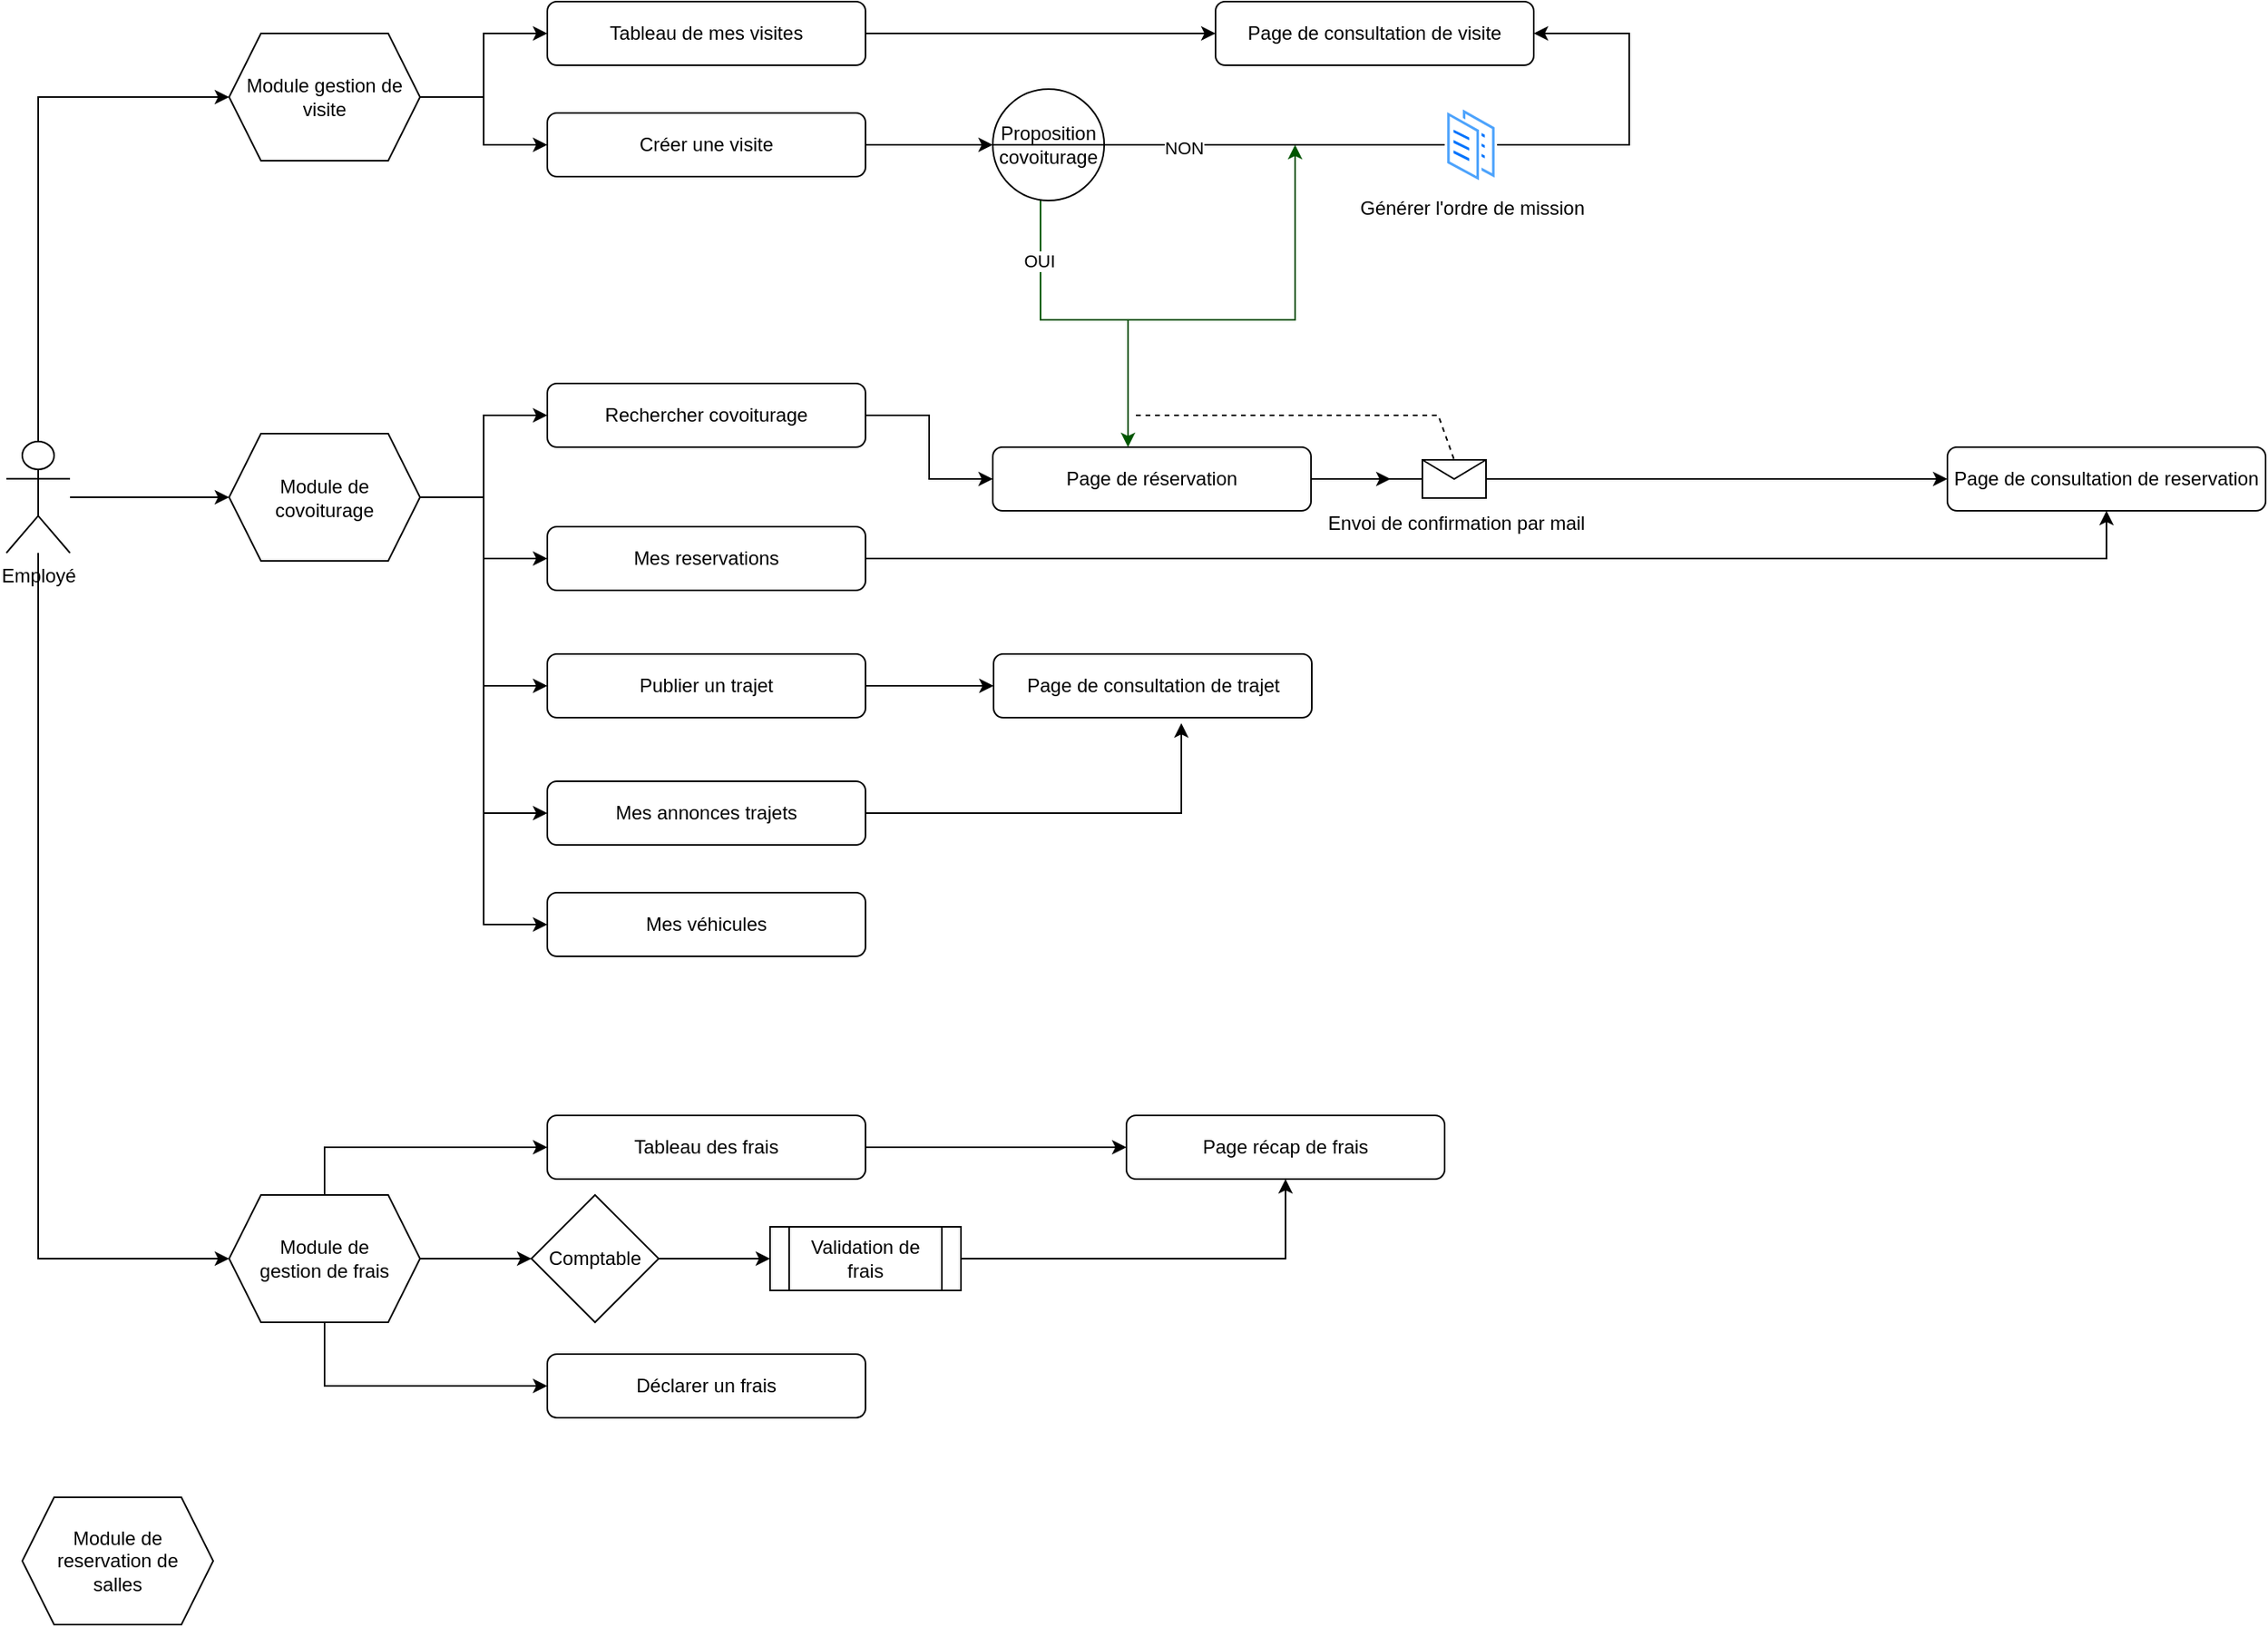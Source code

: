 <mxfile version="22.0.6" type="github">
  <diagram name="Page-1" id="EwJzgOxm_G4XAECukwM9">
    <mxGraphModel dx="3354" dy="782" grid="1" gridSize="10" guides="1" tooltips="1" connect="1" arrows="1" fold="1" page="1" pageScale="1" pageWidth="827" pageHeight="1169" math="0" shadow="0">
      <root>
        <mxCell id="0" />
        <mxCell id="1" parent="0" />
        <mxCell id="X8dY0_izw5UKXWrUzNRc-6" style="edgeStyle=orthogonalEdgeStyle;rounded=0;orthogonalLoop=1;jettySize=auto;html=1;entryX=0;entryY=0.5;entryDx=0;entryDy=0;" parent="1" target="cjrAuWvBvFFg3mzQt87p-3" edge="1">
          <mxGeometry relative="1" as="geometry">
            <mxPoint x="80" y="340" as="sourcePoint" />
            <Array as="points">
              <mxPoint x="80" y="120" />
            </Array>
          </mxGeometry>
        </mxCell>
        <mxCell id="X8dY0_izw5UKXWrUzNRc-15" style="edgeStyle=orthogonalEdgeStyle;rounded=0;orthogonalLoop=1;jettySize=auto;html=1;" parent="1" source="cjrAuWvBvFFg3mzQt87p-3" target="cjrAuWvBvFFg3mzQt87p-7" edge="1">
          <mxGeometry relative="1" as="geometry" />
        </mxCell>
        <mxCell id="X8dY0_izw5UKXWrUzNRc-16" style="edgeStyle=orthogonalEdgeStyle;rounded=0;orthogonalLoop=1;jettySize=auto;html=1;entryX=0;entryY=0.5;entryDx=0;entryDy=0;" parent="1" source="cjrAuWvBvFFg3mzQt87p-3" target="cjrAuWvBvFFg3mzQt87p-5" edge="1">
          <mxGeometry relative="1" as="geometry" />
        </mxCell>
        <mxCell id="cjrAuWvBvFFg3mzQt87p-3" value="Module gestion de visite" style="shape=hexagon;perimeter=hexagonPerimeter2;whiteSpace=wrap;html=1;fixedSize=1;" parent="1" vertex="1">
          <mxGeometry x="200" y="80" width="120" height="80" as="geometry" />
        </mxCell>
        <mxCell id="cjrAuWvBvFFg3mzQt87p-53" style="edgeStyle=orthogonalEdgeStyle;rounded=0;orthogonalLoop=1;jettySize=auto;html=1;entryX=0;entryY=0.5;entryDx=0;entryDy=0;" parent="1" source="cjrAuWvBvFFg3mzQt87p-5" target="cjrAuWvBvFFg3mzQt87p-52" edge="1">
          <mxGeometry relative="1" as="geometry" />
        </mxCell>
        <mxCell id="cjrAuWvBvFFg3mzQt87p-5" value="Créer une visite" style="rounded=1;whiteSpace=wrap;html=1;" parent="1" vertex="1">
          <mxGeometry x="400" y="130" width="200" height="40" as="geometry" />
        </mxCell>
        <mxCell id="cjrAuWvBvFFg3mzQt87p-6" value="Page de consultation de visite" style="rounded=1;whiteSpace=wrap;html=1;" parent="1" vertex="1">
          <mxGeometry x="820" y="60" width="200" height="40" as="geometry" />
        </mxCell>
        <mxCell id="cjrAuWvBvFFg3mzQt87p-49" style="edgeStyle=orthogonalEdgeStyle;rounded=0;orthogonalLoop=1;jettySize=auto;html=1;entryX=0;entryY=0.5;entryDx=0;entryDy=0;" parent="1" source="cjrAuWvBvFFg3mzQt87p-7" target="cjrAuWvBvFFg3mzQt87p-6" edge="1">
          <mxGeometry relative="1" as="geometry" />
        </mxCell>
        <mxCell id="cjrAuWvBvFFg3mzQt87p-7" value="Tableau de mes visites" style="rounded=1;whiteSpace=wrap;html=1;" parent="1" vertex="1">
          <mxGeometry x="400" y="60" width="200" height="40" as="geometry" />
        </mxCell>
        <mxCell id="X8dY0_izw5UKXWrUzNRc-17" style="edgeStyle=orthogonalEdgeStyle;rounded=0;orthogonalLoop=1;jettySize=auto;html=1;entryX=0;entryY=0.5;entryDx=0;entryDy=0;" parent="1" source="cjrAuWvBvFFg3mzQt87p-8" target="cjrAuWvBvFFg3mzQt87p-37" edge="1">
          <mxGeometry relative="1" as="geometry" />
        </mxCell>
        <mxCell id="X8dY0_izw5UKXWrUzNRc-18" style="edgeStyle=orthogonalEdgeStyle;rounded=0;orthogonalLoop=1;jettySize=auto;html=1;entryX=0;entryY=0.5;entryDx=0;entryDy=0;" parent="1" source="cjrAuWvBvFFg3mzQt87p-8" target="cjrAuWvBvFFg3mzQt87p-46" edge="1">
          <mxGeometry relative="1" as="geometry" />
        </mxCell>
        <mxCell id="X8dY0_izw5UKXWrUzNRc-19" style="edgeStyle=orthogonalEdgeStyle;rounded=0;orthogonalLoop=1;jettySize=auto;html=1;entryX=0;entryY=0.5;entryDx=0;entryDy=0;" parent="1" source="cjrAuWvBvFFg3mzQt87p-8" target="cjrAuWvBvFFg3mzQt87p-40" edge="1">
          <mxGeometry relative="1" as="geometry" />
        </mxCell>
        <mxCell id="X8dY0_izw5UKXWrUzNRc-20" style="edgeStyle=orthogonalEdgeStyle;rounded=0;orthogonalLoop=1;jettySize=auto;html=1;entryX=0;entryY=0.5;entryDx=0;entryDy=0;" parent="1" source="cjrAuWvBvFFg3mzQt87p-8" target="cjrAuWvBvFFg3mzQt87p-43" edge="1">
          <mxGeometry relative="1" as="geometry">
            <Array as="points">
              <mxPoint x="360" y="372" />
              <mxPoint x="360" y="570" />
            </Array>
          </mxGeometry>
        </mxCell>
        <mxCell id="TIspPs3cSa9JJA6Hel0X-8" style="edgeStyle=orthogonalEdgeStyle;rounded=0;orthogonalLoop=1;jettySize=auto;html=1;entryX=0;entryY=0.5;entryDx=0;entryDy=0;" edge="1" parent="1" source="cjrAuWvBvFFg3mzQt87p-8" target="TIspPs3cSa9JJA6Hel0X-7">
          <mxGeometry relative="1" as="geometry" />
        </mxCell>
        <mxCell id="cjrAuWvBvFFg3mzQt87p-8" value="Module de covoiturage" style="shape=hexagon;perimeter=hexagonPerimeter2;whiteSpace=wrap;html=1;fixedSize=1;" parent="1" vertex="1">
          <mxGeometry x="200" y="331.5" width="120" height="80" as="geometry" />
        </mxCell>
        <mxCell id="TIspPs3cSa9JJA6Hel0X-14" style="edgeStyle=orthogonalEdgeStyle;rounded=0;orthogonalLoop=1;jettySize=auto;html=1;entryX=0;entryY=0.5;entryDx=0;entryDy=0;" edge="1" parent="1" source="cjrAuWvBvFFg3mzQt87p-9" target="TIspPs3cSa9JJA6Hel0X-11">
          <mxGeometry relative="1" as="geometry">
            <Array as="points">
              <mxPoint x="260" y="780" />
            </Array>
          </mxGeometry>
        </mxCell>
        <mxCell id="TIspPs3cSa9JJA6Hel0X-15" style="edgeStyle=orthogonalEdgeStyle;rounded=0;orthogonalLoop=1;jettySize=auto;html=1;entryX=0;entryY=0.5;entryDx=0;entryDy=0;" edge="1" parent="1" source="cjrAuWvBvFFg3mzQt87p-9" target="TIspPs3cSa9JJA6Hel0X-12">
          <mxGeometry relative="1" as="geometry">
            <Array as="points">
              <mxPoint x="260" y="930" />
            </Array>
          </mxGeometry>
        </mxCell>
        <mxCell id="TIspPs3cSa9JJA6Hel0X-18" style="edgeStyle=orthogonalEdgeStyle;rounded=0;orthogonalLoop=1;jettySize=auto;html=1;entryX=0;entryY=0.5;entryDx=0;entryDy=0;" edge="1" parent="1" source="TIspPs3cSa9JJA6Hel0X-20" target="TIspPs3cSa9JJA6Hel0X-17">
          <mxGeometry relative="1" as="geometry" />
        </mxCell>
        <mxCell id="cjrAuWvBvFFg3mzQt87p-9" value="Module de &lt;br&gt;gestion de frais" style="shape=hexagon;perimeter=hexagonPerimeter2;whiteSpace=wrap;html=1;fixedSize=1;" parent="1" vertex="1">
          <mxGeometry x="200" y="810" width="120" height="80" as="geometry" />
        </mxCell>
        <mxCell id="cjrAuWvBvFFg3mzQt87p-10" value="Module de reservation de &lt;br&gt;salles" style="shape=hexagon;perimeter=hexagonPerimeter2;whiteSpace=wrap;html=1;fixedSize=1;" parent="1" vertex="1">
          <mxGeometry x="70" y="1000" width="120" height="80" as="geometry" />
        </mxCell>
        <mxCell id="cjrAuWvBvFFg3mzQt87p-30" style="edgeStyle=orthogonalEdgeStyle;rounded=0;orthogonalLoop=1;jettySize=auto;html=1;exitX=0.5;exitY=1;exitDx=0;exitDy=0;" parent="1" edge="1">
          <mxGeometry relative="1" as="geometry">
            <mxPoint x="460" y="350" as="sourcePoint" />
            <mxPoint x="460" y="350" as="targetPoint" />
          </mxGeometry>
        </mxCell>
        <mxCell id="cjrAuWvBvFFg3mzQt87p-34" style="edgeStyle=orthogonalEdgeStyle;rounded=0;orthogonalLoop=1;jettySize=auto;html=1;exitX=0.5;exitY=1;exitDx=0;exitDy=0;" parent="1" source="cjrAuWvBvFFg3mzQt87p-7" target="cjrAuWvBvFFg3mzQt87p-7" edge="1">
          <mxGeometry relative="1" as="geometry" />
        </mxCell>
        <mxCell id="cjrAuWvBvFFg3mzQt87p-59" style="edgeStyle=orthogonalEdgeStyle;rounded=0;orthogonalLoop=1;jettySize=auto;html=1;fillColor=#008a00;strokeColor=#005700;" parent="1" edge="1">
          <mxGeometry relative="1" as="geometry">
            <mxPoint x="870" y="150" as="targetPoint" />
            <mxPoint x="760" y="260" as="sourcePoint" />
            <Array as="points">
              <mxPoint x="770" y="260" />
              <mxPoint x="870" y="260" />
            </Array>
          </mxGeometry>
        </mxCell>
        <mxCell id="TIspPs3cSa9JJA6Hel0X-1" style="edgeStyle=orthogonalEdgeStyle;rounded=0;orthogonalLoop=1;jettySize=auto;html=1;entryX=0;entryY=0.5;entryDx=0;entryDy=0;" edge="1" parent="1" source="cjrAuWvBvFFg3mzQt87p-35" target="cjrAuWvBvFFg3mzQt87p-36">
          <mxGeometry relative="1" as="geometry" />
        </mxCell>
        <mxCell id="cjrAuWvBvFFg3mzQt87p-35" value="Page de réservation" style="rounded=1;whiteSpace=wrap;html=1;" parent="1" vertex="1">
          <mxGeometry x="680" y="340" width="200" height="40" as="geometry" />
        </mxCell>
        <mxCell id="cjrAuWvBvFFg3mzQt87p-36" value="Page de consultation de reservation" style="rounded=1;whiteSpace=wrap;html=1;" parent="1" vertex="1">
          <mxGeometry x="1280" y="340" width="200" height="40" as="geometry" />
        </mxCell>
        <mxCell id="TIspPs3cSa9JJA6Hel0X-5" style="edgeStyle=orthogonalEdgeStyle;rounded=0;orthogonalLoop=1;jettySize=auto;html=1;entryX=0.5;entryY=1;entryDx=0;entryDy=0;" edge="1" parent="1" source="cjrAuWvBvFFg3mzQt87p-37" target="cjrAuWvBvFFg3mzQt87p-36">
          <mxGeometry relative="1" as="geometry" />
        </mxCell>
        <mxCell id="cjrAuWvBvFFg3mzQt87p-37" value="Mes reservations" style="rounded=1;whiteSpace=wrap;html=1;" parent="1" vertex="1">
          <mxGeometry x="400" y="390" width="200" height="40" as="geometry" />
        </mxCell>
        <mxCell id="cjrAuWvBvFFg3mzQt87p-38" style="edgeStyle=orthogonalEdgeStyle;rounded=0;orthogonalLoop=1;jettySize=auto;html=1;exitX=0.5;exitY=1;exitDx=0;exitDy=0;" parent="1" source="cjrAuWvBvFFg3mzQt87p-37" target="cjrAuWvBvFFg3mzQt87p-37" edge="1">
          <mxGeometry relative="1" as="geometry" />
        </mxCell>
        <mxCell id="cjrAuWvBvFFg3mzQt87p-39" value="Page de consultation de trajet" style="rounded=1;whiteSpace=wrap;html=1;" parent="1" vertex="1">
          <mxGeometry x="680.5" y="470" width="200" height="40" as="geometry" />
        </mxCell>
        <mxCell id="cjrAuWvBvFFg3mzQt87p-42" style="edgeStyle=orthogonalEdgeStyle;rounded=0;orthogonalLoop=1;jettySize=auto;html=1;" parent="1" source="cjrAuWvBvFFg3mzQt87p-40" target="cjrAuWvBvFFg3mzQt87p-39" edge="1">
          <mxGeometry relative="1" as="geometry" />
        </mxCell>
        <mxCell id="cjrAuWvBvFFg3mzQt87p-40" value="Publier un trajet" style="rounded=1;whiteSpace=wrap;html=1;" parent="1" vertex="1">
          <mxGeometry x="400" y="470" width="200" height="40" as="geometry" />
        </mxCell>
        <mxCell id="cjrAuWvBvFFg3mzQt87p-45" style="edgeStyle=orthogonalEdgeStyle;rounded=0;orthogonalLoop=1;jettySize=auto;html=1;entryX=0.59;entryY=1.088;entryDx=0;entryDy=0;entryPerimeter=0;" parent="1" source="cjrAuWvBvFFg3mzQt87p-43" target="cjrAuWvBvFFg3mzQt87p-39" edge="1">
          <mxGeometry relative="1" as="geometry" />
        </mxCell>
        <mxCell id="cjrAuWvBvFFg3mzQt87p-43" value="Mes annonces trajets" style="rounded=1;whiteSpace=wrap;html=1;" parent="1" vertex="1">
          <mxGeometry x="400" y="550" width="200" height="40" as="geometry" />
        </mxCell>
        <mxCell id="cjrAuWvBvFFg3mzQt87p-47" style="edgeStyle=orthogonalEdgeStyle;rounded=0;orthogonalLoop=1;jettySize=auto;html=1;entryX=0;entryY=0.5;entryDx=0;entryDy=0;" parent="1" source="cjrAuWvBvFFg3mzQt87p-46" target="cjrAuWvBvFFg3mzQt87p-35" edge="1">
          <mxGeometry relative="1" as="geometry" />
        </mxCell>
        <mxCell id="cjrAuWvBvFFg3mzQt87p-46" value="Rechercher covoiturage" style="rounded=1;whiteSpace=wrap;html=1;" parent="1" vertex="1">
          <mxGeometry x="400" y="300" width="200" height="40" as="geometry" />
        </mxCell>
        <mxCell id="cjrAuWvBvFFg3mzQt87p-67" style="edgeStyle=orthogonalEdgeStyle;rounded=0;orthogonalLoop=1;jettySize=auto;html=1;entryX=1;entryY=0.5;entryDx=0;entryDy=0;" parent="1" source="cjrAuWvBvFFg3mzQt87p-52" target="cjrAuWvBvFFg3mzQt87p-6" edge="1">
          <mxGeometry relative="1" as="geometry">
            <Array as="points">
              <mxPoint x="1080" y="150" />
              <mxPoint x="1080" y="80" />
            </Array>
          </mxGeometry>
        </mxCell>
        <mxCell id="X8dY0_izw5UKXWrUzNRc-22" value="NON" style="edgeLabel;html=1;align=center;verticalAlign=middle;resizable=0;points=[];" parent="cjrAuWvBvFFg3mzQt87p-67" vertex="1" connectable="0">
          <mxGeometry x="-0.782" y="-2" relative="1" as="geometry">
            <mxPoint as="offset" />
          </mxGeometry>
        </mxCell>
        <mxCell id="X8dY0_izw5UKXWrUzNRc-1" style="edgeStyle=orthogonalEdgeStyle;rounded=0;orthogonalLoop=1;jettySize=auto;html=1;fillColor=#008a00;strokeColor=#005700;" parent="1" edge="1">
          <mxGeometry relative="1" as="geometry">
            <mxPoint x="710" y="185" as="sourcePoint" />
            <mxPoint x="765" y="340" as="targetPoint" />
            <Array as="points">
              <mxPoint x="710" y="260" />
              <mxPoint x="765" y="260" />
            </Array>
          </mxGeometry>
        </mxCell>
        <mxCell id="X8dY0_izw5UKXWrUzNRc-21" value="OUI" style="edgeLabel;html=1;align=center;verticalAlign=middle;resizable=0;points=[];" parent="X8dY0_izw5UKXWrUzNRc-1" vertex="1" connectable="0">
          <mxGeometry x="-0.64" y="-1" relative="1" as="geometry">
            <mxPoint as="offset" />
          </mxGeometry>
        </mxCell>
        <mxCell id="cjrAuWvBvFFg3mzQt87p-52" value="Proposition covoiturage" style="shape=lineEllipse;perimeter=ellipsePerimeter;whiteSpace=wrap;html=1;backgroundOutline=1;" parent="1" vertex="1">
          <mxGeometry x="680" y="115" width="70" height="70" as="geometry" />
        </mxCell>
        <mxCell id="cjrAuWvBvFFg3mzQt87p-62" value="Générer l&#39;ordre de mission" style="text;html=1;align=center;verticalAlign=middle;resizable=0;points=[];autosize=1;strokeColor=none;fillColor=none;" parent="1" vertex="1">
          <mxGeometry x="900.5" y="175" width="160" height="30" as="geometry" />
        </mxCell>
        <mxCell id="cjrAuWvBvFFg3mzQt87p-69" value="" style="image;aspect=fixed;perimeter=ellipsePerimeter;html=1;align=center;shadow=0;dashed=0;spacingTop=3;image=img/lib/active_directory/documents.svg;" parent="1" vertex="1">
          <mxGeometry x="964" y="125" width="33" height="50" as="geometry" />
        </mxCell>
        <mxCell id="cjrAuWvBvFFg3mzQt87p-77" value="" style="endArrow=classic;html=1;rounded=0;" parent="1" edge="1">
          <mxGeometry relative="1" as="geometry">
            <mxPoint x="920" y="360" as="sourcePoint" />
            <mxPoint x="930" y="360" as="targetPoint" />
          </mxGeometry>
        </mxCell>
        <mxCell id="cjrAuWvBvFFg3mzQt87p-78" value="" style="shape=message;html=1;outlineConnect=0;" parent="cjrAuWvBvFFg3mzQt87p-77" vertex="1">
          <mxGeometry width="40" height="24" relative="1" as="geometry">
            <mxPoint x="25" y="-12" as="offset" />
          </mxGeometry>
        </mxCell>
        <mxCell id="cjrAuWvBvFFg3mzQt87p-81" value="Envoi de confirmation par mail" style="text;html=1;align=center;verticalAlign=middle;resizable=0;points=[];autosize=1;strokeColor=none;fillColor=none;" parent="1" vertex="1">
          <mxGeometry x="880.5" y="373" width="180" height="30" as="geometry" />
        </mxCell>
        <mxCell id="X8dY0_izw5UKXWrUzNRc-3" value="" style="endArrow=none;dashed=1;html=1;rounded=0;entryX=0.5;entryY=0;entryDx=0;entryDy=0;" parent="1" target="cjrAuWvBvFFg3mzQt87p-78" edge="1">
          <mxGeometry width="50" height="50" relative="1" as="geometry">
            <mxPoint x="770" y="320" as="sourcePoint" />
            <mxPoint x="960" y="320" as="targetPoint" />
            <Array as="points">
              <mxPoint x="830" y="320" />
              <mxPoint x="960" y="320" />
            </Array>
          </mxGeometry>
        </mxCell>
        <mxCell id="TIspPs3cSa9JJA6Hel0X-3" style="edgeStyle=orthogonalEdgeStyle;rounded=0;orthogonalLoop=1;jettySize=auto;html=1;entryX=0;entryY=0.5;entryDx=0;entryDy=0;" edge="1" parent="1" source="X8dY0_izw5UKXWrUzNRc-10" target="cjrAuWvBvFFg3mzQt87p-8">
          <mxGeometry relative="1" as="geometry" />
        </mxCell>
        <mxCell id="TIspPs3cSa9JJA6Hel0X-9" style="edgeStyle=orthogonalEdgeStyle;rounded=0;orthogonalLoop=1;jettySize=auto;html=1;entryX=0;entryY=0.5;entryDx=0;entryDy=0;" edge="1" parent="1" source="X8dY0_izw5UKXWrUzNRc-10" target="cjrAuWvBvFFg3mzQt87p-9">
          <mxGeometry relative="1" as="geometry">
            <Array as="points">
              <mxPoint x="80" y="850" />
            </Array>
          </mxGeometry>
        </mxCell>
        <mxCell id="X8dY0_izw5UKXWrUzNRc-10" value="Employé" style="shape=umlActor;verticalLabelPosition=bottom;verticalAlign=top;html=1;outlineConnect=0;" parent="1" vertex="1">
          <mxGeometry x="60" y="336.5" width="40" height="70" as="geometry" />
        </mxCell>
        <mxCell id="TIspPs3cSa9JJA6Hel0X-7" value="Mes véhicules" style="rounded=1;whiteSpace=wrap;html=1;" vertex="1" parent="1">
          <mxGeometry x="400" y="620" width="200" height="40" as="geometry" />
        </mxCell>
        <mxCell id="TIspPs3cSa9JJA6Hel0X-10" value="Page récap de frais" style="rounded=1;whiteSpace=wrap;html=1;" vertex="1" parent="1">
          <mxGeometry x="764" y="760" width="200" height="40" as="geometry" />
        </mxCell>
        <mxCell id="TIspPs3cSa9JJA6Hel0X-16" style="edgeStyle=orthogonalEdgeStyle;rounded=0;orthogonalLoop=1;jettySize=auto;html=1;" edge="1" parent="1" source="TIspPs3cSa9JJA6Hel0X-11" target="TIspPs3cSa9JJA6Hel0X-10">
          <mxGeometry relative="1" as="geometry" />
        </mxCell>
        <mxCell id="TIspPs3cSa9JJA6Hel0X-11" value="Tableau des frais" style="rounded=1;whiteSpace=wrap;html=1;" vertex="1" parent="1">
          <mxGeometry x="400" y="760" width="200" height="40" as="geometry" />
        </mxCell>
        <mxCell id="TIspPs3cSa9JJA6Hel0X-12" value="Déclarer un frais" style="rounded=1;whiteSpace=wrap;html=1;" vertex="1" parent="1">
          <mxGeometry x="400" y="910" width="200" height="40" as="geometry" />
        </mxCell>
        <mxCell id="TIspPs3cSa9JJA6Hel0X-19" style="edgeStyle=orthogonalEdgeStyle;rounded=0;orthogonalLoop=1;jettySize=auto;html=1;entryX=0.5;entryY=1;entryDx=0;entryDy=0;" edge="1" parent="1" source="TIspPs3cSa9JJA6Hel0X-17" target="TIspPs3cSa9JJA6Hel0X-10">
          <mxGeometry relative="1" as="geometry" />
        </mxCell>
        <mxCell id="TIspPs3cSa9JJA6Hel0X-17" value="Validation de frais" style="shape=process;whiteSpace=wrap;html=1;backgroundOutline=1;" vertex="1" parent="1">
          <mxGeometry x="540" y="830" width="120" height="40" as="geometry" />
        </mxCell>
        <mxCell id="TIspPs3cSa9JJA6Hel0X-21" value="" style="edgeStyle=orthogonalEdgeStyle;rounded=0;orthogonalLoop=1;jettySize=auto;html=1;entryX=0;entryY=0.5;entryDx=0;entryDy=0;" edge="1" parent="1" source="cjrAuWvBvFFg3mzQt87p-9" target="TIspPs3cSa9JJA6Hel0X-20">
          <mxGeometry relative="1" as="geometry">
            <mxPoint x="320" y="850" as="sourcePoint" />
            <mxPoint x="540" y="850" as="targetPoint" />
          </mxGeometry>
        </mxCell>
        <mxCell id="TIspPs3cSa9JJA6Hel0X-20" value="Comptable" style="rhombus;whiteSpace=wrap;html=1;" vertex="1" parent="1">
          <mxGeometry x="390" y="810" width="80" height="80" as="geometry" />
        </mxCell>
      </root>
    </mxGraphModel>
  </diagram>
</mxfile>
